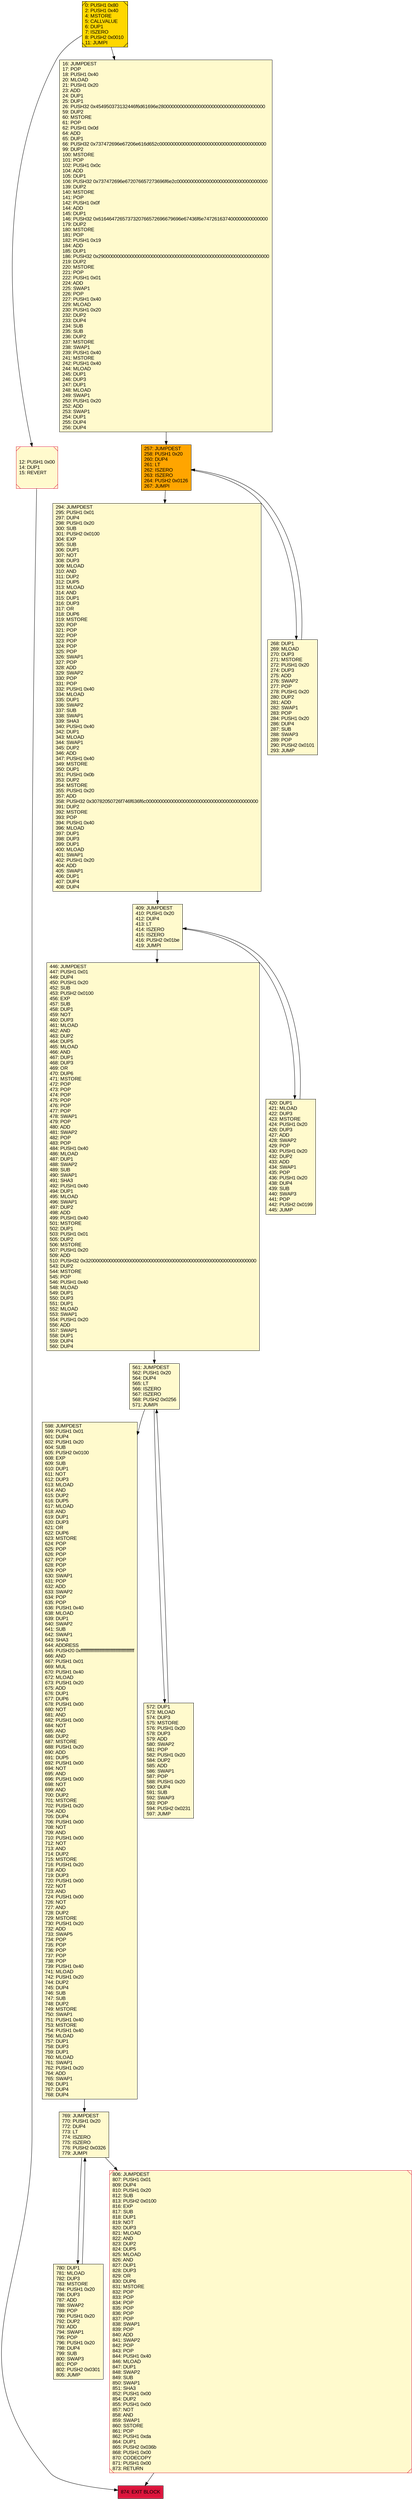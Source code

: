 digraph G {
bgcolor=transparent rankdir=UD;
node [shape=box style=filled color=black fillcolor=white fontname=arial fontcolor=black];
561 [label="561: JUMPDEST\l562: PUSH1 0x20\l564: DUP4\l565: LT\l566: ISZERO\l567: ISZERO\l568: PUSH2 0x0256\l571: JUMPI\l" fillcolor=lemonchiffon ];
446 [label="446: JUMPDEST\l447: PUSH1 0x01\l449: DUP4\l450: PUSH1 0x20\l452: SUB\l453: PUSH2 0x0100\l456: EXP\l457: SUB\l458: DUP1\l459: NOT\l460: DUP3\l461: MLOAD\l462: AND\l463: DUP2\l464: DUP5\l465: MLOAD\l466: AND\l467: DUP1\l468: DUP3\l469: OR\l470: DUP6\l471: MSTORE\l472: POP\l473: POP\l474: POP\l475: POP\l476: POP\l477: POP\l478: SWAP1\l479: POP\l480: ADD\l481: SWAP2\l482: POP\l483: POP\l484: PUSH1 0x40\l486: MLOAD\l487: DUP1\l488: SWAP2\l489: SUB\l490: SWAP1\l491: SHA3\l492: PUSH1 0x40\l494: DUP1\l495: MLOAD\l496: SWAP1\l497: DUP2\l498: ADD\l499: PUSH1 0x40\l501: MSTORE\l502: DUP1\l503: PUSH1 0x01\l505: DUP2\l506: MSTORE\l507: PUSH1 0x20\l509: ADD\l510: PUSH32 0x3200000000000000000000000000000000000000000000000000000000000000\l543: DUP2\l544: MSTORE\l545: POP\l546: PUSH1 0x40\l548: MLOAD\l549: DUP1\l550: DUP3\l551: DUP1\l552: MLOAD\l553: SWAP1\l554: PUSH1 0x20\l556: ADD\l557: SWAP1\l558: DUP1\l559: DUP4\l560: DUP4\l" fillcolor=lemonchiffon ];
874 [label="874: EXIT BLOCK\l" fillcolor=crimson ];
409 [label="409: JUMPDEST\l410: PUSH1 0x20\l412: DUP4\l413: LT\l414: ISZERO\l415: ISZERO\l416: PUSH2 0x01be\l419: JUMPI\l" fillcolor=lemonchiffon ];
598 [label="598: JUMPDEST\l599: PUSH1 0x01\l601: DUP4\l602: PUSH1 0x20\l604: SUB\l605: PUSH2 0x0100\l608: EXP\l609: SUB\l610: DUP1\l611: NOT\l612: DUP3\l613: MLOAD\l614: AND\l615: DUP2\l616: DUP5\l617: MLOAD\l618: AND\l619: DUP1\l620: DUP3\l621: OR\l622: DUP6\l623: MSTORE\l624: POP\l625: POP\l626: POP\l627: POP\l628: POP\l629: POP\l630: SWAP1\l631: POP\l632: ADD\l633: SWAP2\l634: POP\l635: POP\l636: PUSH1 0x40\l638: MLOAD\l639: DUP1\l640: SWAP2\l641: SUB\l642: SWAP1\l643: SHA3\l644: ADDRESS\l645: PUSH20 0xffffffffffffffffffffffffffffffffffffffff\l666: AND\l667: PUSH1 0x01\l669: MUL\l670: PUSH1 0x40\l672: MLOAD\l673: PUSH1 0x20\l675: ADD\l676: DUP1\l677: DUP6\l678: PUSH1 0x00\l680: NOT\l681: AND\l682: PUSH1 0x00\l684: NOT\l685: AND\l686: DUP2\l687: MSTORE\l688: PUSH1 0x20\l690: ADD\l691: DUP5\l692: PUSH1 0x00\l694: NOT\l695: AND\l696: PUSH1 0x00\l698: NOT\l699: AND\l700: DUP2\l701: MSTORE\l702: PUSH1 0x20\l704: ADD\l705: DUP4\l706: PUSH1 0x00\l708: NOT\l709: AND\l710: PUSH1 0x00\l712: NOT\l713: AND\l714: DUP2\l715: MSTORE\l716: PUSH1 0x20\l718: ADD\l719: DUP3\l720: PUSH1 0x00\l722: NOT\l723: AND\l724: PUSH1 0x00\l726: NOT\l727: AND\l728: DUP2\l729: MSTORE\l730: PUSH1 0x20\l732: ADD\l733: SWAP5\l734: POP\l735: POP\l736: POP\l737: POP\l738: POP\l739: PUSH1 0x40\l741: MLOAD\l742: PUSH1 0x20\l744: DUP2\l745: DUP4\l746: SUB\l747: SUB\l748: DUP2\l749: MSTORE\l750: SWAP1\l751: PUSH1 0x40\l753: MSTORE\l754: PUSH1 0x40\l756: MLOAD\l757: DUP1\l758: DUP3\l759: DUP1\l760: MLOAD\l761: SWAP1\l762: PUSH1 0x20\l764: ADD\l765: SWAP1\l766: DUP1\l767: DUP4\l768: DUP4\l" fillcolor=lemonchiffon ];
769 [label="769: JUMPDEST\l770: PUSH1 0x20\l772: DUP4\l773: LT\l774: ISZERO\l775: ISZERO\l776: PUSH2 0x0326\l779: JUMPI\l" fillcolor=lemonchiffon ];
12 [label="12: PUSH1 0x00\l14: DUP1\l15: REVERT\l" fillcolor=lemonchiffon shape=Msquare color=crimson ];
257 [label="257: JUMPDEST\l258: PUSH1 0x20\l260: DUP4\l261: LT\l262: ISZERO\l263: ISZERO\l264: PUSH2 0x0126\l267: JUMPI\l" fillcolor=orange ];
16 [label="16: JUMPDEST\l17: POP\l18: PUSH1 0x40\l20: MLOAD\l21: PUSH1 0x20\l23: ADD\l24: DUP1\l25: DUP1\l26: PUSH32 0x454950373132446f6d61696e2800000000000000000000000000000000000000\l59: DUP2\l60: MSTORE\l61: POP\l62: PUSH1 0x0d\l64: ADD\l65: DUP1\l66: PUSH32 0x737472696e67206e616d652c0000000000000000000000000000000000000000\l99: DUP2\l100: MSTORE\l101: POP\l102: PUSH1 0x0c\l104: ADD\l105: DUP1\l106: PUSH32 0x737472696e672076657273696f6e2c0000000000000000000000000000000000\l139: DUP2\l140: MSTORE\l141: POP\l142: PUSH1 0x0f\l144: ADD\l145: DUP1\l146: PUSH32 0x6164647265737320766572696679696e67436f6e747261637400000000000000\l179: DUP2\l180: MSTORE\l181: POP\l182: PUSH1 0x19\l184: ADD\l185: DUP1\l186: PUSH32 0x2900000000000000000000000000000000000000000000000000000000000000\l219: DUP2\l220: MSTORE\l221: POP\l222: PUSH1 0x01\l224: ADD\l225: SWAP1\l226: POP\l227: PUSH1 0x40\l229: MLOAD\l230: PUSH1 0x20\l232: DUP2\l233: DUP4\l234: SUB\l235: SUB\l236: DUP2\l237: MSTORE\l238: SWAP1\l239: PUSH1 0x40\l241: MSTORE\l242: PUSH1 0x40\l244: MLOAD\l245: DUP1\l246: DUP3\l247: DUP1\l248: MLOAD\l249: SWAP1\l250: PUSH1 0x20\l252: ADD\l253: SWAP1\l254: DUP1\l255: DUP4\l256: DUP4\l" fillcolor=lemonchiffon ];
780 [label="780: DUP1\l781: MLOAD\l782: DUP3\l783: MSTORE\l784: PUSH1 0x20\l786: DUP3\l787: ADD\l788: SWAP2\l789: POP\l790: PUSH1 0x20\l792: DUP2\l793: ADD\l794: SWAP1\l795: POP\l796: PUSH1 0x20\l798: DUP4\l799: SUB\l800: SWAP3\l801: POP\l802: PUSH2 0x0301\l805: JUMP\l" fillcolor=lemonchiffon ];
420 [label="420: DUP1\l421: MLOAD\l422: DUP3\l423: MSTORE\l424: PUSH1 0x20\l426: DUP3\l427: ADD\l428: SWAP2\l429: POP\l430: PUSH1 0x20\l432: DUP2\l433: ADD\l434: SWAP1\l435: POP\l436: PUSH1 0x20\l438: DUP4\l439: SUB\l440: SWAP3\l441: POP\l442: PUSH2 0x0199\l445: JUMP\l" fillcolor=lemonchiffon ];
294 [label="294: JUMPDEST\l295: PUSH1 0x01\l297: DUP4\l298: PUSH1 0x20\l300: SUB\l301: PUSH2 0x0100\l304: EXP\l305: SUB\l306: DUP1\l307: NOT\l308: DUP3\l309: MLOAD\l310: AND\l311: DUP2\l312: DUP5\l313: MLOAD\l314: AND\l315: DUP1\l316: DUP3\l317: OR\l318: DUP6\l319: MSTORE\l320: POP\l321: POP\l322: POP\l323: POP\l324: POP\l325: POP\l326: SWAP1\l327: POP\l328: ADD\l329: SWAP2\l330: POP\l331: POP\l332: PUSH1 0x40\l334: MLOAD\l335: DUP1\l336: SWAP2\l337: SUB\l338: SWAP1\l339: SHA3\l340: PUSH1 0x40\l342: DUP1\l343: MLOAD\l344: SWAP1\l345: DUP2\l346: ADD\l347: PUSH1 0x40\l349: MSTORE\l350: DUP1\l351: PUSH1 0x0b\l353: DUP2\l354: MSTORE\l355: PUSH1 0x20\l357: ADD\l358: PUSH32 0x30782050726f746f636f6c000000000000000000000000000000000000000000\l391: DUP2\l392: MSTORE\l393: POP\l394: PUSH1 0x40\l396: MLOAD\l397: DUP1\l398: DUP3\l399: DUP1\l400: MLOAD\l401: SWAP1\l402: PUSH1 0x20\l404: ADD\l405: SWAP1\l406: DUP1\l407: DUP4\l408: DUP4\l" fillcolor=lemonchiffon ];
0 [label="0: PUSH1 0x80\l2: PUSH1 0x40\l4: MSTORE\l5: CALLVALUE\l6: DUP1\l7: ISZERO\l8: PUSH2 0x0010\l11: JUMPI\l" fillcolor=lemonchiffon shape=Msquare fillcolor=gold ];
268 [label="268: DUP1\l269: MLOAD\l270: DUP3\l271: MSTORE\l272: PUSH1 0x20\l274: DUP3\l275: ADD\l276: SWAP2\l277: POP\l278: PUSH1 0x20\l280: DUP2\l281: ADD\l282: SWAP1\l283: POP\l284: PUSH1 0x20\l286: DUP4\l287: SUB\l288: SWAP3\l289: POP\l290: PUSH2 0x0101\l293: JUMP\l" fillcolor=lemonchiffon ];
572 [label="572: DUP1\l573: MLOAD\l574: DUP3\l575: MSTORE\l576: PUSH1 0x20\l578: DUP3\l579: ADD\l580: SWAP2\l581: POP\l582: PUSH1 0x20\l584: DUP2\l585: ADD\l586: SWAP1\l587: POP\l588: PUSH1 0x20\l590: DUP4\l591: SUB\l592: SWAP3\l593: POP\l594: PUSH2 0x0231\l597: JUMP\l" fillcolor=lemonchiffon ];
806 [label="806: JUMPDEST\l807: PUSH1 0x01\l809: DUP4\l810: PUSH1 0x20\l812: SUB\l813: PUSH2 0x0100\l816: EXP\l817: SUB\l818: DUP1\l819: NOT\l820: DUP3\l821: MLOAD\l822: AND\l823: DUP2\l824: DUP5\l825: MLOAD\l826: AND\l827: DUP1\l828: DUP3\l829: OR\l830: DUP6\l831: MSTORE\l832: POP\l833: POP\l834: POP\l835: POP\l836: POP\l837: POP\l838: SWAP1\l839: POP\l840: ADD\l841: SWAP2\l842: POP\l843: POP\l844: PUSH1 0x40\l846: MLOAD\l847: DUP1\l848: SWAP2\l849: SUB\l850: SWAP1\l851: SHA3\l852: PUSH1 0x00\l854: DUP2\l855: PUSH1 0x00\l857: NOT\l858: AND\l859: SWAP1\l860: SSTORE\l861: POP\l862: PUSH1 0xda\l864: DUP1\l865: PUSH2 0x036b\l868: PUSH1 0x00\l870: CODECOPY\l871: PUSH1 0x00\l873: RETURN\l" fillcolor=lemonchiffon shape=Msquare color=crimson ];
598 -> 769;
16 -> 257;
409 -> 446;
12 -> 874;
561 -> 598;
446 -> 561;
0 -> 12;
769 -> 806;
806 -> 874;
0 -> 16;
257 -> 268;
268 -> 257;
257 -> 294;
409 -> 420;
420 -> 409;
561 -> 572;
572 -> 561;
294 -> 409;
769 -> 780;
780 -> 769;
}